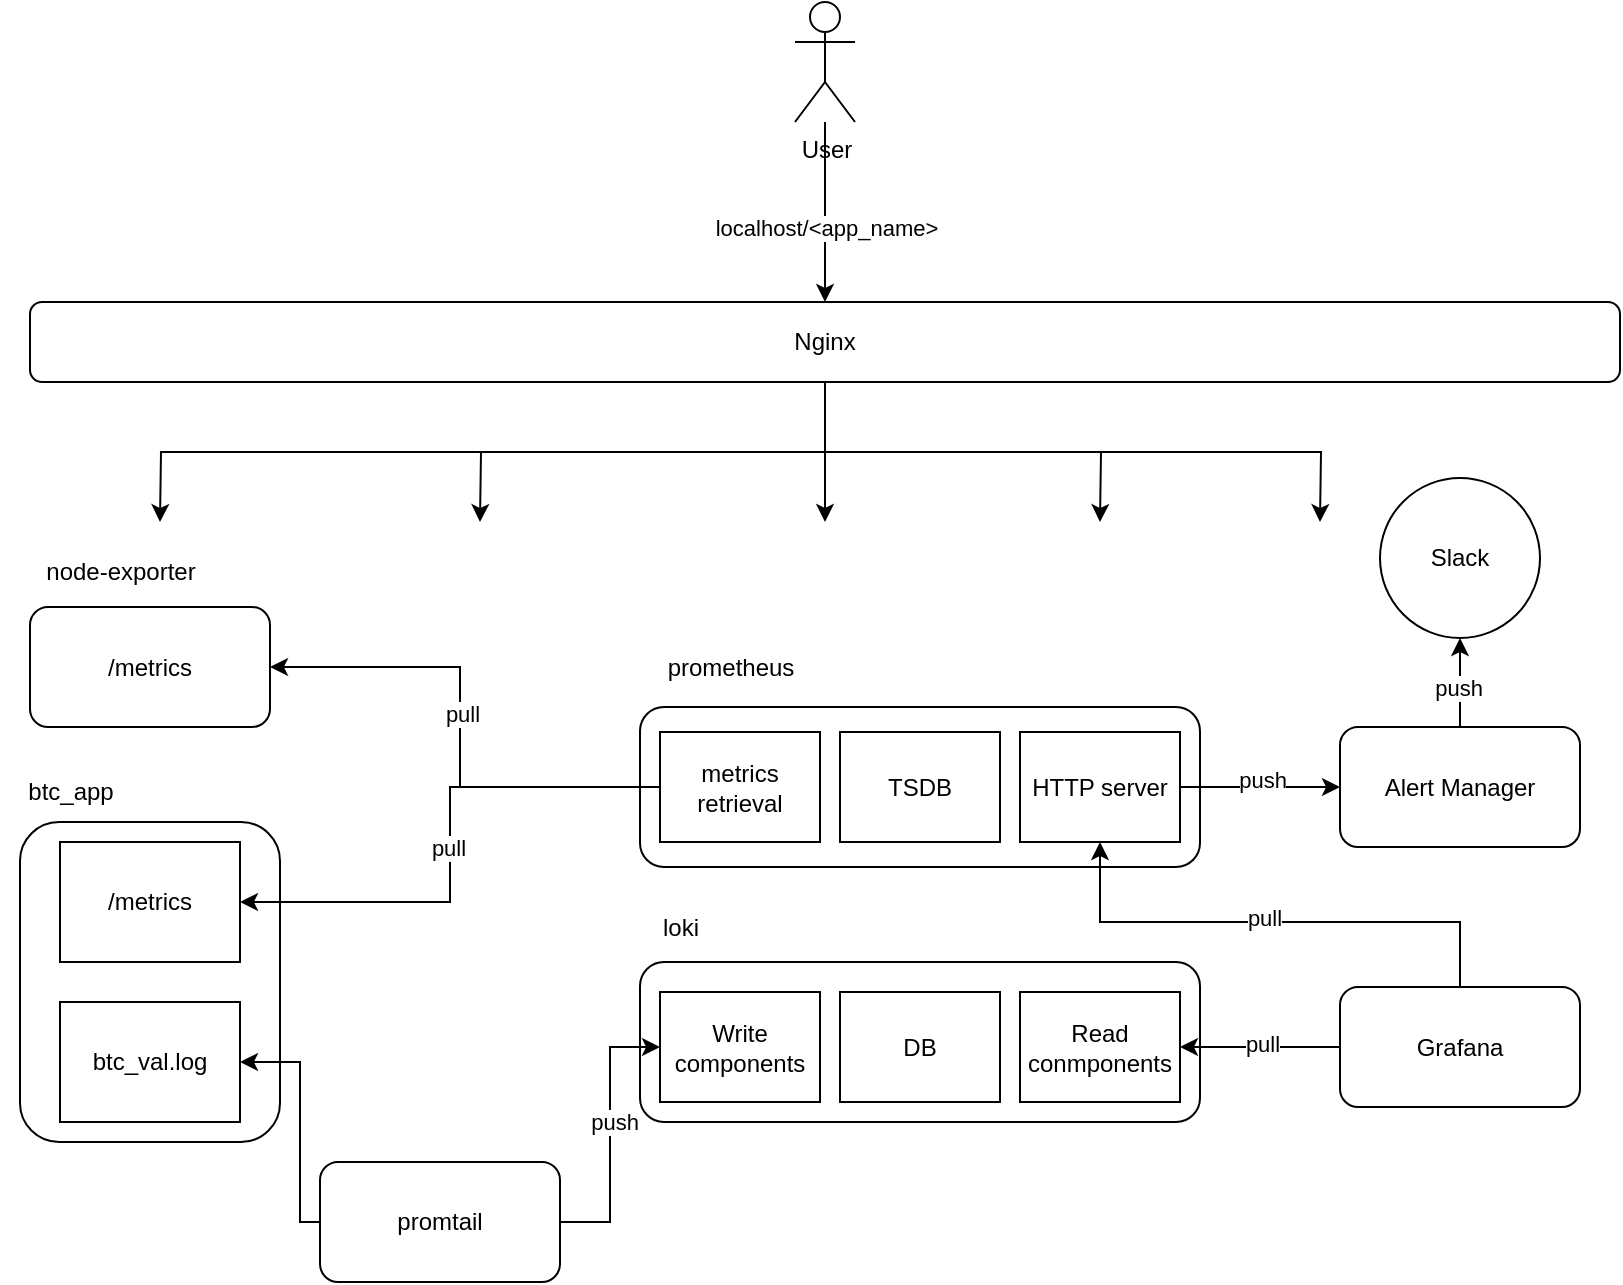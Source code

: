 <mxfile version="24.4.8" type="device">
  <diagram name="Page-1" id="7tlx4IRUwKwNK2EjBERZ">
    <mxGraphModel dx="1151" dy="1802" grid="1" gridSize="10" guides="1" tooltips="1" connect="1" arrows="1" fold="1" page="1" pageScale="1" pageWidth="850" pageHeight="1100" math="0" shadow="0">
      <root>
        <mxCell id="0" />
        <mxCell id="1" parent="0" />
        <mxCell id="Gaq189f0446Pev3lcOKG-7" value="" style="rounded=1;whiteSpace=wrap;html=1;" parent="1" vertex="1">
          <mxGeometry x="40" y="340" width="130" height="160" as="geometry" />
        </mxCell>
        <mxCell id="Gaq189f0446Pev3lcOKG-3" value="btc_app" style="text;html=1;align=center;verticalAlign=middle;resizable=0;points=[];autosize=1;strokeColor=none;fillColor=none;" parent="1" vertex="1">
          <mxGeometry x="30" y="310" width="70" height="30" as="geometry" />
        </mxCell>
        <mxCell id="Gaq189f0446Pev3lcOKG-4" value="/metrics" style="rounded=0;whiteSpace=wrap;html=1;" parent="1" vertex="1">
          <mxGeometry x="60" y="350" width="90" height="60" as="geometry" />
        </mxCell>
        <mxCell id="Gaq189f0446Pev3lcOKG-5" value="btc_val.log" style="rounded=0;whiteSpace=wrap;html=1;" parent="1" vertex="1">
          <mxGeometry x="60" y="430" width="90" height="60" as="geometry" />
        </mxCell>
        <mxCell id="pHPELVrnFKZjFDE-6UBj-15" style="edgeStyle=orthogonalEdgeStyle;rounded=0;orthogonalLoop=1;jettySize=auto;html=1;entryX=1;entryY=0.5;entryDx=0;entryDy=0;" edge="1" parent="1" source="Gaq189f0446Pev3lcOKG-9" target="Gaq189f0446Pev3lcOKG-5">
          <mxGeometry relative="1" as="geometry">
            <Array as="points">
              <mxPoint x="180" y="540" />
              <mxPoint x="180" y="460" />
            </Array>
          </mxGeometry>
        </mxCell>
        <mxCell id="Gaq189f0446Pev3lcOKG-9" value="promtail" style="rounded=1;whiteSpace=wrap;html=1;" parent="1" vertex="1">
          <mxGeometry x="190" y="510" width="120" height="60" as="geometry" />
        </mxCell>
        <mxCell id="Gaq189f0446Pev3lcOKG-10" value="" style="rounded=1;whiteSpace=wrap;html=1;" parent="1" vertex="1">
          <mxGeometry x="350" y="282.5" width="280" height="80" as="geometry" />
        </mxCell>
        <mxCell id="Gaq189f0446Pev3lcOKG-15" value="prometheus" style="text;html=1;align=center;verticalAlign=middle;resizable=0;points=[];autosize=1;strokeColor=none;fillColor=none;" parent="1" vertex="1">
          <mxGeometry x="350" y="248" width="90" height="30" as="geometry" />
        </mxCell>
        <mxCell id="pHPELVrnFKZjFDE-6UBj-11" style="edgeStyle=orthogonalEdgeStyle;rounded=0;orthogonalLoop=1;jettySize=auto;html=1;entryX=1;entryY=0.5;entryDx=0;entryDy=0;" edge="1" parent="1" source="Gaq189f0446Pev3lcOKG-16" target="Gaq189f0446Pev3lcOKG-4">
          <mxGeometry relative="1" as="geometry">
            <Array as="points">
              <mxPoint x="255" y="323" />
              <mxPoint x="255" y="380" />
            </Array>
          </mxGeometry>
        </mxCell>
        <mxCell id="pHPELVrnFKZjFDE-6UBj-12" value="pull" style="edgeLabel;html=1;align=center;verticalAlign=middle;resizable=0;points=[];" vertex="1" connectable="0" parent="pHPELVrnFKZjFDE-6UBj-11">
          <mxGeometry x="0.009" y="-1" relative="1" as="geometry">
            <mxPoint as="offset" />
          </mxGeometry>
        </mxCell>
        <mxCell id="pHPELVrnFKZjFDE-6UBj-13" style="edgeStyle=orthogonalEdgeStyle;rounded=0;orthogonalLoop=1;jettySize=auto;html=1;entryX=1;entryY=0.5;entryDx=0;entryDy=0;" edge="1" parent="1" source="Gaq189f0446Pev3lcOKG-16" target="Gaq189f0446Pev3lcOKG-44">
          <mxGeometry relative="1" as="geometry">
            <Array as="points">
              <mxPoint x="260" y="323" />
              <mxPoint x="260" y="263" />
            </Array>
          </mxGeometry>
        </mxCell>
        <mxCell id="pHPELVrnFKZjFDE-6UBj-14" value="pull" style="edgeLabel;html=1;align=center;verticalAlign=middle;resizable=0;points=[];" vertex="1" connectable="0" parent="pHPELVrnFKZjFDE-6UBj-13">
          <mxGeometry x="0.07" y="-1" relative="1" as="geometry">
            <mxPoint as="offset" />
          </mxGeometry>
        </mxCell>
        <mxCell id="Gaq189f0446Pev3lcOKG-16" value="metrics retrieval" style="rounded=0;whiteSpace=wrap;html=1;" parent="1" vertex="1">
          <mxGeometry x="360" y="295" width="80" height="55" as="geometry" />
        </mxCell>
        <mxCell id="Gaq189f0446Pev3lcOKG-17" value="TSDB" style="rounded=0;whiteSpace=wrap;html=1;" parent="1" vertex="1">
          <mxGeometry x="450" y="295" width="80" height="55" as="geometry" />
        </mxCell>
        <mxCell id="pHPELVrnFKZjFDE-6UBj-8" style="edgeStyle=orthogonalEdgeStyle;rounded=0;orthogonalLoop=1;jettySize=auto;html=1;entryX=0;entryY=0.5;entryDx=0;entryDy=0;" edge="1" parent="1" source="Gaq189f0446Pev3lcOKG-18" target="Gaq189f0446Pev3lcOKG-36">
          <mxGeometry relative="1" as="geometry" />
        </mxCell>
        <mxCell id="pHPELVrnFKZjFDE-6UBj-9" value="push" style="edgeLabel;html=1;align=center;verticalAlign=middle;resizable=0;points=[];" vertex="1" connectable="0" parent="pHPELVrnFKZjFDE-6UBj-8">
          <mxGeometry x="0.009" y="4" relative="1" as="geometry">
            <mxPoint as="offset" />
          </mxGeometry>
        </mxCell>
        <mxCell id="Gaq189f0446Pev3lcOKG-18" value="HTTP server" style="rounded=0;whiteSpace=wrap;html=1;" parent="1" vertex="1">
          <mxGeometry x="540" y="295" width="80" height="55" as="geometry" />
        </mxCell>
        <mxCell id="Gaq189f0446Pev3lcOKG-28" value="" style="rounded=1;whiteSpace=wrap;html=1;" parent="1" vertex="1">
          <mxGeometry x="350" y="410" width="280" height="80" as="geometry" />
        </mxCell>
        <mxCell id="Gaq189f0446Pev3lcOKG-29" value="loki" style="text;html=1;align=center;verticalAlign=middle;resizable=0;points=[];autosize=1;strokeColor=none;fillColor=none;" parent="1" vertex="1">
          <mxGeometry x="350" y="378" width="40" height="30" as="geometry" />
        </mxCell>
        <mxCell id="Gaq189f0446Pev3lcOKG-30" value="Write components" style="rounded=0;whiteSpace=wrap;html=1;" parent="1" vertex="1">
          <mxGeometry x="360" y="425" width="80" height="55" as="geometry" />
        </mxCell>
        <mxCell id="Gaq189f0446Pev3lcOKG-31" value="DB" style="rounded=0;whiteSpace=wrap;html=1;" parent="1" vertex="1">
          <mxGeometry x="450" y="425" width="80" height="55" as="geometry" />
        </mxCell>
        <mxCell id="Gaq189f0446Pev3lcOKG-32" value="Read conmponents" style="rounded=0;whiteSpace=wrap;html=1;" parent="1" vertex="1">
          <mxGeometry x="540" y="425" width="80" height="55" as="geometry" />
        </mxCell>
        <mxCell id="pHPELVrnFKZjFDE-6UBj-2" style="edgeStyle=orthogonalEdgeStyle;rounded=0;orthogonalLoop=1;jettySize=auto;html=1;entryX=0.5;entryY=1;entryDx=0;entryDy=0;" edge="1" parent="1" source="Gaq189f0446Pev3lcOKG-35" target="Gaq189f0446Pev3lcOKG-18">
          <mxGeometry relative="1" as="geometry">
            <Array as="points">
              <mxPoint x="760" y="390" />
              <mxPoint x="580" y="390" />
            </Array>
          </mxGeometry>
        </mxCell>
        <mxCell id="pHPELVrnFKZjFDE-6UBj-7" value="pull" style="edgeLabel;html=1;align=center;verticalAlign=middle;resizable=0;points=[];" vertex="1" connectable="0" parent="pHPELVrnFKZjFDE-6UBj-2">
          <mxGeometry x="0.032" y="-2" relative="1" as="geometry">
            <mxPoint as="offset" />
          </mxGeometry>
        </mxCell>
        <mxCell id="pHPELVrnFKZjFDE-6UBj-5" style="edgeStyle=orthogonalEdgeStyle;rounded=0;orthogonalLoop=1;jettySize=auto;html=1;entryX=1;entryY=0.5;entryDx=0;entryDy=0;" edge="1" parent="1" source="Gaq189f0446Pev3lcOKG-35" target="Gaq189f0446Pev3lcOKG-32">
          <mxGeometry relative="1" as="geometry" />
        </mxCell>
        <mxCell id="pHPELVrnFKZjFDE-6UBj-6" value="pull" style="edgeLabel;html=1;align=center;verticalAlign=middle;resizable=0;points=[];" vertex="1" connectable="0" parent="pHPELVrnFKZjFDE-6UBj-5">
          <mxGeometry x="-0.009" y="-2" relative="1" as="geometry">
            <mxPoint as="offset" />
          </mxGeometry>
        </mxCell>
        <mxCell id="Gaq189f0446Pev3lcOKG-35" value="Grafana" style="rounded=1;whiteSpace=wrap;html=1;" parent="1" vertex="1">
          <mxGeometry x="700" y="422.5" width="120" height="60" as="geometry" />
        </mxCell>
        <mxCell id="Gaq189f0446Pev3lcOKG-42" style="edgeStyle=orthogonalEdgeStyle;rounded=0;orthogonalLoop=1;jettySize=auto;html=1;entryX=0.5;entryY=1;entryDx=0;entryDy=0;" parent="1" source="Gaq189f0446Pev3lcOKG-36" target="Gaq189f0446Pev3lcOKG-37" edge="1">
          <mxGeometry relative="1" as="geometry" />
        </mxCell>
        <mxCell id="pHPELVrnFKZjFDE-6UBj-10" value="push" style="edgeLabel;html=1;align=center;verticalAlign=middle;resizable=0;points=[];" vertex="1" connectable="0" parent="Gaq189f0446Pev3lcOKG-42">
          <mxGeometry x="-0.103" y="1" relative="1" as="geometry">
            <mxPoint as="offset" />
          </mxGeometry>
        </mxCell>
        <mxCell id="Gaq189f0446Pev3lcOKG-36" value="Alert Manager" style="rounded=1;whiteSpace=wrap;html=1;" parent="1" vertex="1">
          <mxGeometry x="700" y="292.5" width="120" height="60" as="geometry" />
        </mxCell>
        <mxCell id="Gaq189f0446Pev3lcOKG-37" value="Slack" style="ellipse;whiteSpace=wrap;html=1;aspect=fixed;" parent="1" vertex="1">
          <mxGeometry x="720" y="168" width="80" height="80" as="geometry" />
        </mxCell>
        <mxCell id="Gaq189f0446Pev3lcOKG-44" value="/metrics" style="rounded=1;whiteSpace=wrap;html=1;" parent="1" vertex="1">
          <mxGeometry x="45" y="232.5" width="120" height="60" as="geometry" />
        </mxCell>
        <mxCell id="Gaq189f0446Pev3lcOKG-45" value="node-exporter" style="text;html=1;align=center;verticalAlign=middle;resizable=0;points=[];autosize=1;strokeColor=none;fillColor=none;" parent="1" vertex="1">
          <mxGeometry x="40" y="200" width="100" height="30" as="geometry" />
        </mxCell>
        <mxCell id="Gaq189f0446Pev3lcOKG-51" style="edgeStyle=orthogonalEdgeStyle;rounded=0;orthogonalLoop=1;jettySize=auto;html=1;" parent="1" source="Gaq189f0446Pev3lcOKG-48" edge="1">
          <mxGeometry relative="1" as="geometry">
            <mxPoint x="110" y="190" as="targetPoint" />
          </mxGeometry>
        </mxCell>
        <mxCell id="Gaq189f0446Pev3lcOKG-52" style="edgeStyle=orthogonalEdgeStyle;rounded=0;orthogonalLoop=1;jettySize=auto;html=1;" parent="1" source="Gaq189f0446Pev3lcOKG-48" edge="1">
          <mxGeometry relative="1" as="geometry">
            <mxPoint x="442.5" y="190" as="targetPoint" />
          </mxGeometry>
        </mxCell>
        <mxCell id="Gaq189f0446Pev3lcOKG-53" style="edgeStyle=orthogonalEdgeStyle;rounded=0;orthogonalLoop=1;jettySize=auto;html=1;" parent="1" source="Gaq189f0446Pev3lcOKG-48" edge="1">
          <mxGeometry relative="1" as="geometry">
            <mxPoint x="580" y="190" as="targetPoint" />
          </mxGeometry>
        </mxCell>
        <mxCell id="Gaq189f0446Pev3lcOKG-54" style="edgeStyle=orthogonalEdgeStyle;rounded=0;orthogonalLoop=1;jettySize=auto;html=1;" parent="1" source="Gaq189f0446Pev3lcOKG-48" edge="1">
          <mxGeometry relative="1" as="geometry">
            <mxPoint x="270" y="190" as="targetPoint" />
          </mxGeometry>
        </mxCell>
        <mxCell id="Gaq189f0446Pev3lcOKG-55" style="edgeStyle=orthogonalEdgeStyle;rounded=0;orthogonalLoop=1;jettySize=auto;html=1;" parent="1" source="Gaq189f0446Pev3lcOKG-48" edge="1">
          <mxGeometry relative="1" as="geometry">
            <mxPoint x="690" y="190" as="targetPoint" />
          </mxGeometry>
        </mxCell>
        <mxCell id="Gaq189f0446Pev3lcOKG-48" value="Nginx" style="rounded=1;whiteSpace=wrap;html=1;" parent="1" vertex="1">
          <mxGeometry x="45" y="80" width="795" height="40" as="geometry" />
        </mxCell>
        <mxCell id="Gaq189f0446Pev3lcOKG-50" style="edgeStyle=orthogonalEdgeStyle;rounded=0;orthogonalLoop=1;jettySize=auto;html=1;entryX=0.5;entryY=0;entryDx=0;entryDy=0;" parent="1" source="Gaq189f0446Pev3lcOKG-49" target="Gaq189f0446Pev3lcOKG-48" edge="1">
          <mxGeometry relative="1" as="geometry" />
        </mxCell>
        <mxCell id="pHPELVrnFKZjFDE-6UBj-18" value="localhost/&amp;lt;app_name&amp;gt;" style="edgeLabel;html=1;align=center;verticalAlign=middle;resizable=0;points=[];" vertex="1" connectable="0" parent="Gaq189f0446Pev3lcOKG-50">
          <mxGeometry x="0.168" relative="1" as="geometry">
            <mxPoint as="offset" />
          </mxGeometry>
        </mxCell>
        <mxCell id="Gaq189f0446Pev3lcOKG-49" value="User" style="shape=umlActor;verticalLabelPosition=bottom;verticalAlign=top;html=1;outlineConnect=0;" parent="1" vertex="1">
          <mxGeometry x="427.5" y="-70" width="30" height="60" as="geometry" />
        </mxCell>
        <mxCell id="pHPELVrnFKZjFDE-6UBj-16" style="edgeStyle=orthogonalEdgeStyle;rounded=0;orthogonalLoop=1;jettySize=auto;html=1;entryX=0;entryY=0.5;entryDx=0;entryDy=0;" edge="1" parent="1" source="Gaq189f0446Pev3lcOKG-9" target="Gaq189f0446Pev3lcOKG-30">
          <mxGeometry relative="1" as="geometry" />
        </mxCell>
        <mxCell id="pHPELVrnFKZjFDE-6UBj-17" value="push" style="edgeLabel;html=1;align=center;verticalAlign=middle;resizable=0;points=[];" vertex="1" connectable="0" parent="pHPELVrnFKZjFDE-6UBj-16">
          <mxGeometry x="-0.197" y="-2" relative="1" as="geometry">
            <mxPoint y="-20" as="offset" />
          </mxGeometry>
        </mxCell>
      </root>
    </mxGraphModel>
  </diagram>
</mxfile>
